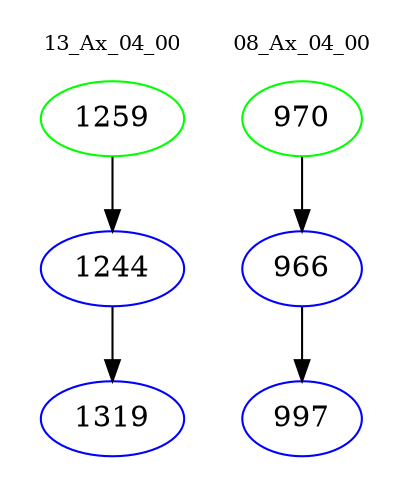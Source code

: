 digraph{
subgraph cluster_0 {
color = white
label = "13_Ax_04_00";
fontsize=10;
T0_1259 [label="1259", color="green"]
T0_1259 -> T0_1244 [color="black"]
T0_1244 [label="1244", color="blue"]
T0_1244 -> T0_1319 [color="black"]
T0_1319 [label="1319", color="blue"]
}
subgraph cluster_1 {
color = white
label = "08_Ax_04_00";
fontsize=10;
T1_970 [label="970", color="green"]
T1_970 -> T1_966 [color="black"]
T1_966 [label="966", color="blue"]
T1_966 -> T1_997 [color="black"]
T1_997 [label="997", color="blue"]
}
}
